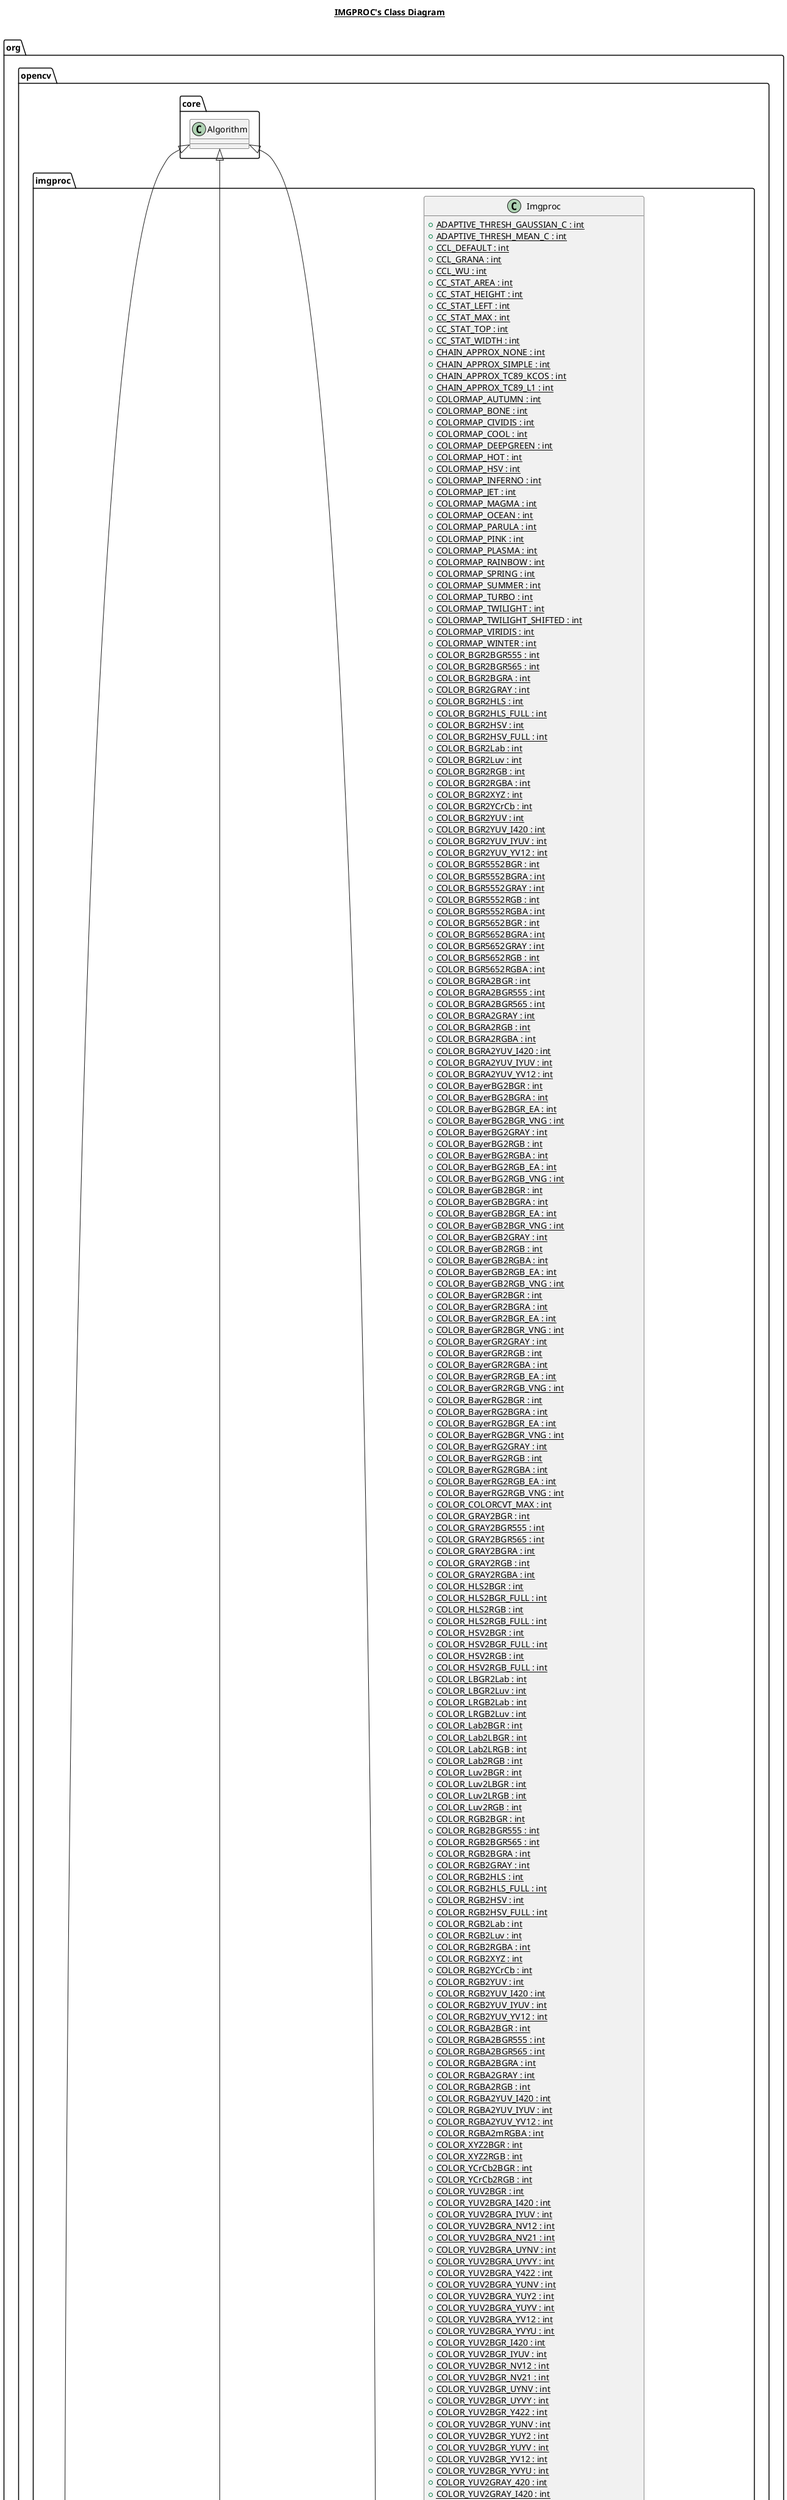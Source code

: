 @startuml

title __IMGPROC's Class Diagram__\n

  namespace org.opencv {
    namespace imgproc {
      class org.opencv.imgproc.CLAHE {
          {static} + __fromPtr__()
          + apply()
          + collectGarbage()
          + getClipLimit()
          + getTilesGridSize()
          + setClipLimit()
          + setTilesGridSize()
          # CLAHE()
          # finalize()
          {static} - apply_0()
          {static} - collectGarbage_0()
          {static} - delete()
          {static} - getClipLimit_0()
          {static} - getTilesGridSize_0()
          {static} - setClipLimit_0()
          {static} - setTilesGridSize_0()
      }
    }
  }
  

  namespace org.opencv {
    namespace imgproc {
      class org.opencv.imgproc.GeneralizedHough {
          {static} + __fromPtr__()
          + detect()
          + detect()
          + detect()
          + detect()
          + getCannyHighThresh()
          + getCannyLowThresh()
          + getDp()
          + getMaxBufferSize()
          + getMinDist()
          + setCannyHighThresh()
          + setCannyLowThresh()
          + setDp()
          + setMaxBufferSize()
          + setMinDist()
          + setTemplate()
          + setTemplate()
          + setTemplate()
          + setTemplate()
          # GeneralizedHough()
          # finalize()
          {static} - delete()
          {static} - detect_0()
          {static} - detect_1()
          {static} - detect_2()
          {static} - detect_3()
          {static} - getCannyHighThresh_0()
          {static} - getCannyLowThresh_0()
          {static} - getDp_0()
          {static} - getMaxBufferSize_0()
          {static} - getMinDist_0()
          {static} - setCannyHighThresh_0()
          {static} - setCannyLowThresh_0()
          {static} - setDp_0()
          {static} - setMaxBufferSize_0()
          {static} - setMinDist_0()
          {static} - setTemplate_0()
          {static} - setTemplate_1()
          {static} - setTemplate_2()
          {static} - setTemplate_3()
      }
    }
  }
  

  namespace org.opencv {
    namespace imgproc {
      class org.opencv.imgproc.GeneralizedHoughBallard {
          {static} + __fromPtr__()
          + getLevels()
          + getVotesThreshold()
          + setLevels()
          + setVotesThreshold()
          # GeneralizedHoughBallard()
          # finalize()
          {static} - delete()
          {static} - getLevels_0()
          {static} - getVotesThreshold_0()
          {static} - setLevels_0()
          {static} - setVotesThreshold_0()
      }
    }
  }
  

  namespace org.opencv {
    namespace imgproc {
      class org.opencv.imgproc.GeneralizedHoughGuil {
          {static} + __fromPtr__()
          + getAngleEpsilon()
          + getAngleStep()
          + getAngleThresh()
          + getLevels()
          + getMaxAngle()
          + getMaxScale()
          + getMinAngle()
          + getMinScale()
          + getPosThresh()
          + getScaleStep()
          + getScaleThresh()
          + getXi()
          + setAngleEpsilon()
          + setAngleStep()
          + setAngleThresh()
          + setLevels()
          + setMaxAngle()
          + setMaxScale()
          + setMinAngle()
          + setMinScale()
          + setPosThresh()
          + setScaleStep()
          + setScaleThresh()
          + setXi()
          # GeneralizedHoughGuil()
          # finalize()
          {static} - delete()
          {static} - getAngleEpsilon_0()
          {static} - getAngleStep_0()
          {static} - getAngleThresh_0()
          {static} - getLevels_0()
          {static} - getMaxAngle_0()
          {static} - getMaxScale_0()
          {static} - getMinAngle_0()
          {static} - getMinScale_0()
          {static} - getPosThresh_0()
          {static} - getScaleStep_0()
          {static} - getScaleThresh_0()
          {static} - getXi_0()
          {static} - setAngleEpsilon_0()
          {static} - setAngleStep_0()
          {static} - setAngleThresh_0()
          {static} - setLevels_0()
          {static} - setMaxAngle_0()
          {static} - setMaxScale_0()
          {static} - setMinAngle_0()
          {static} - setMinScale_0()
          {static} - setPosThresh_0()
          {static} - setScaleStep_0()
          {static} - setScaleThresh_0()
          {static} - setXi_0()
      }
    }
  }
  

  namespace org.opencv {
    namespace imgproc {
      class org.opencv.imgproc.Imgproc {
          {static} + ADAPTIVE_THRESH_GAUSSIAN_C : int
          {static} + ADAPTIVE_THRESH_MEAN_C : int
          {static} + CCL_DEFAULT : int
          {static} + CCL_GRANA : int
          {static} + CCL_WU : int
          {static} + CC_STAT_AREA : int
          {static} + CC_STAT_HEIGHT : int
          {static} + CC_STAT_LEFT : int
          {static} + CC_STAT_MAX : int
          {static} + CC_STAT_TOP : int
          {static} + CC_STAT_WIDTH : int
          {static} + CHAIN_APPROX_NONE : int
          {static} + CHAIN_APPROX_SIMPLE : int
          {static} + CHAIN_APPROX_TC89_KCOS : int
          {static} + CHAIN_APPROX_TC89_L1 : int
          {static} + COLORMAP_AUTUMN : int
          {static} + COLORMAP_BONE : int
          {static} + COLORMAP_CIVIDIS : int
          {static} + COLORMAP_COOL : int
          {static} + COLORMAP_DEEPGREEN : int
          {static} + COLORMAP_HOT : int
          {static} + COLORMAP_HSV : int
          {static} + COLORMAP_INFERNO : int
          {static} + COLORMAP_JET : int
          {static} + COLORMAP_MAGMA : int
          {static} + COLORMAP_OCEAN : int
          {static} + COLORMAP_PARULA : int
          {static} + COLORMAP_PINK : int
          {static} + COLORMAP_PLASMA : int
          {static} + COLORMAP_RAINBOW : int
          {static} + COLORMAP_SPRING : int
          {static} + COLORMAP_SUMMER : int
          {static} + COLORMAP_TURBO : int
          {static} + COLORMAP_TWILIGHT : int
          {static} + COLORMAP_TWILIGHT_SHIFTED : int
          {static} + COLORMAP_VIRIDIS : int
          {static} + COLORMAP_WINTER : int
          {static} + COLOR_BGR2BGR555 : int
          {static} + COLOR_BGR2BGR565 : int
          {static} + COLOR_BGR2BGRA : int
          {static} + COLOR_BGR2GRAY : int
          {static} + COLOR_BGR2HLS : int
          {static} + COLOR_BGR2HLS_FULL : int
          {static} + COLOR_BGR2HSV : int
          {static} + COLOR_BGR2HSV_FULL : int
          {static} + COLOR_BGR2Lab : int
          {static} + COLOR_BGR2Luv : int
          {static} + COLOR_BGR2RGB : int
          {static} + COLOR_BGR2RGBA : int
          {static} + COLOR_BGR2XYZ : int
          {static} + COLOR_BGR2YCrCb : int
          {static} + COLOR_BGR2YUV : int
          {static} + COLOR_BGR2YUV_I420 : int
          {static} + COLOR_BGR2YUV_IYUV : int
          {static} + COLOR_BGR2YUV_YV12 : int
          {static} + COLOR_BGR5552BGR : int
          {static} + COLOR_BGR5552BGRA : int
          {static} + COLOR_BGR5552GRAY : int
          {static} + COLOR_BGR5552RGB : int
          {static} + COLOR_BGR5552RGBA : int
          {static} + COLOR_BGR5652BGR : int
          {static} + COLOR_BGR5652BGRA : int
          {static} + COLOR_BGR5652GRAY : int
          {static} + COLOR_BGR5652RGB : int
          {static} + COLOR_BGR5652RGBA : int
          {static} + COLOR_BGRA2BGR : int
          {static} + COLOR_BGRA2BGR555 : int
          {static} + COLOR_BGRA2BGR565 : int
          {static} + COLOR_BGRA2GRAY : int
          {static} + COLOR_BGRA2RGB : int
          {static} + COLOR_BGRA2RGBA : int
          {static} + COLOR_BGRA2YUV_I420 : int
          {static} + COLOR_BGRA2YUV_IYUV : int
          {static} + COLOR_BGRA2YUV_YV12 : int
          {static} + COLOR_BayerBG2BGR : int
          {static} + COLOR_BayerBG2BGRA : int
          {static} + COLOR_BayerBG2BGR_EA : int
          {static} + COLOR_BayerBG2BGR_VNG : int
          {static} + COLOR_BayerBG2GRAY : int
          {static} + COLOR_BayerBG2RGB : int
          {static} + COLOR_BayerBG2RGBA : int
          {static} + COLOR_BayerBG2RGB_EA : int
          {static} + COLOR_BayerBG2RGB_VNG : int
          {static} + COLOR_BayerGB2BGR : int
          {static} + COLOR_BayerGB2BGRA : int
          {static} + COLOR_BayerGB2BGR_EA : int
          {static} + COLOR_BayerGB2BGR_VNG : int
          {static} + COLOR_BayerGB2GRAY : int
          {static} + COLOR_BayerGB2RGB : int
          {static} + COLOR_BayerGB2RGBA : int
          {static} + COLOR_BayerGB2RGB_EA : int
          {static} + COLOR_BayerGB2RGB_VNG : int
          {static} + COLOR_BayerGR2BGR : int
          {static} + COLOR_BayerGR2BGRA : int
          {static} + COLOR_BayerGR2BGR_EA : int
          {static} + COLOR_BayerGR2BGR_VNG : int
          {static} + COLOR_BayerGR2GRAY : int
          {static} + COLOR_BayerGR2RGB : int
          {static} + COLOR_BayerGR2RGBA : int
          {static} + COLOR_BayerGR2RGB_EA : int
          {static} + COLOR_BayerGR2RGB_VNG : int
          {static} + COLOR_BayerRG2BGR : int
          {static} + COLOR_BayerRG2BGRA : int
          {static} + COLOR_BayerRG2BGR_EA : int
          {static} + COLOR_BayerRG2BGR_VNG : int
          {static} + COLOR_BayerRG2GRAY : int
          {static} + COLOR_BayerRG2RGB : int
          {static} + COLOR_BayerRG2RGBA : int
          {static} + COLOR_BayerRG2RGB_EA : int
          {static} + COLOR_BayerRG2RGB_VNG : int
          {static} + COLOR_COLORCVT_MAX : int
          {static} + COLOR_GRAY2BGR : int
          {static} + COLOR_GRAY2BGR555 : int
          {static} + COLOR_GRAY2BGR565 : int
          {static} + COLOR_GRAY2BGRA : int
          {static} + COLOR_GRAY2RGB : int
          {static} + COLOR_GRAY2RGBA : int
          {static} + COLOR_HLS2BGR : int
          {static} + COLOR_HLS2BGR_FULL : int
          {static} + COLOR_HLS2RGB : int
          {static} + COLOR_HLS2RGB_FULL : int
          {static} + COLOR_HSV2BGR : int
          {static} + COLOR_HSV2BGR_FULL : int
          {static} + COLOR_HSV2RGB : int
          {static} + COLOR_HSV2RGB_FULL : int
          {static} + COLOR_LBGR2Lab : int
          {static} + COLOR_LBGR2Luv : int
          {static} + COLOR_LRGB2Lab : int
          {static} + COLOR_LRGB2Luv : int
          {static} + COLOR_Lab2BGR : int
          {static} + COLOR_Lab2LBGR : int
          {static} + COLOR_Lab2LRGB : int
          {static} + COLOR_Lab2RGB : int
          {static} + COLOR_Luv2BGR : int
          {static} + COLOR_Luv2LBGR : int
          {static} + COLOR_Luv2LRGB : int
          {static} + COLOR_Luv2RGB : int
          {static} + COLOR_RGB2BGR : int
          {static} + COLOR_RGB2BGR555 : int
          {static} + COLOR_RGB2BGR565 : int
          {static} + COLOR_RGB2BGRA : int
          {static} + COLOR_RGB2GRAY : int
          {static} + COLOR_RGB2HLS : int
          {static} + COLOR_RGB2HLS_FULL : int
          {static} + COLOR_RGB2HSV : int
          {static} + COLOR_RGB2HSV_FULL : int
          {static} + COLOR_RGB2Lab : int
          {static} + COLOR_RGB2Luv : int
          {static} + COLOR_RGB2RGBA : int
          {static} + COLOR_RGB2XYZ : int
          {static} + COLOR_RGB2YCrCb : int
          {static} + COLOR_RGB2YUV : int
          {static} + COLOR_RGB2YUV_I420 : int
          {static} + COLOR_RGB2YUV_IYUV : int
          {static} + COLOR_RGB2YUV_YV12 : int
          {static} + COLOR_RGBA2BGR : int
          {static} + COLOR_RGBA2BGR555 : int
          {static} + COLOR_RGBA2BGR565 : int
          {static} + COLOR_RGBA2BGRA : int
          {static} + COLOR_RGBA2GRAY : int
          {static} + COLOR_RGBA2RGB : int
          {static} + COLOR_RGBA2YUV_I420 : int
          {static} + COLOR_RGBA2YUV_IYUV : int
          {static} + COLOR_RGBA2YUV_YV12 : int
          {static} + COLOR_RGBA2mRGBA : int
          {static} + COLOR_XYZ2BGR : int
          {static} + COLOR_XYZ2RGB : int
          {static} + COLOR_YCrCb2BGR : int
          {static} + COLOR_YCrCb2RGB : int
          {static} + COLOR_YUV2BGR : int
          {static} + COLOR_YUV2BGRA_I420 : int
          {static} + COLOR_YUV2BGRA_IYUV : int
          {static} + COLOR_YUV2BGRA_NV12 : int
          {static} + COLOR_YUV2BGRA_NV21 : int
          {static} + COLOR_YUV2BGRA_UYNV : int
          {static} + COLOR_YUV2BGRA_UYVY : int
          {static} + COLOR_YUV2BGRA_Y422 : int
          {static} + COLOR_YUV2BGRA_YUNV : int
          {static} + COLOR_YUV2BGRA_YUY2 : int
          {static} + COLOR_YUV2BGRA_YUYV : int
          {static} + COLOR_YUV2BGRA_YV12 : int
          {static} + COLOR_YUV2BGRA_YVYU : int
          {static} + COLOR_YUV2BGR_I420 : int
          {static} + COLOR_YUV2BGR_IYUV : int
          {static} + COLOR_YUV2BGR_NV12 : int
          {static} + COLOR_YUV2BGR_NV21 : int
          {static} + COLOR_YUV2BGR_UYNV : int
          {static} + COLOR_YUV2BGR_UYVY : int
          {static} + COLOR_YUV2BGR_Y422 : int
          {static} + COLOR_YUV2BGR_YUNV : int
          {static} + COLOR_YUV2BGR_YUY2 : int
          {static} + COLOR_YUV2BGR_YUYV : int
          {static} + COLOR_YUV2BGR_YV12 : int
          {static} + COLOR_YUV2BGR_YVYU : int
          {static} + COLOR_YUV2GRAY_420 : int
          {static} + COLOR_YUV2GRAY_I420 : int
          {static} + COLOR_YUV2GRAY_IYUV : int
          {static} + COLOR_YUV2GRAY_NV12 : int
          {static} + COLOR_YUV2GRAY_NV21 : int
          {static} + COLOR_YUV2GRAY_UYNV : int
          {static} + COLOR_YUV2GRAY_UYVY : int
          {static} + COLOR_YUV2GRAY_Y422 : int
          {static} + COLOR_YUV2GRAY_YUNV : int
          {static} + COLOR_YUV2GRAY_YUY2 : int
          {static} + COLOR_YUV2GRAY_YUYV : int
          {static} + COLOR_YUV2GRAY_YV12 : int
          {static} + COLOR_YUV2GRAY_YVYU : int
          {static} + COLOR_YUV2RGB : int
          {static} + COLOR_YUV2RGBA_I420 : int
          {static} + COLOR_YUV2RGBA_IYUV : int
          {static} + COLOR_YUV2RGBA_NV12 : int
          {static} + COLOR_YUV2RGBA_NV21 : int
          {static} + COLOR_YUV2RGBA_UYNV : int
          {static} + COLOR_YUV2RGBA_UYVY : int
          {static} + COLOR_YUV2RGBA_Y422 : int
          {static} + COLOR_YUV2RGBA_YUNV : int
          {static} + COLOR_YUV2RGBA_YUY2 : int
          {static} + COLOR_YUV2RGBA_YUYV : int
          {static} + COLOR_YUV2RGBA_YV12 : int
          {static} + COLOR_YUV2RGBA_YVYU : int
          {static} + COLOR_YUV2RGB_I420 : int
          {static} + COLOR_YUV2RGB_IYUV : int
          {static} + COLOR_YUV2RGB_NV12 : int
          {static} + COLOR_YUV2RGB_NV21 : int
          {static} + COLOR_YUV2RGB_UYNV : int
          {static} + COLOR_YUV2RGB_UYVY : int
          {static} + COLOR_YUV2RGB_Y422 : int
          {static} + COLOR_YUV2RGB_YUNV : int
          {static} + COLOR_YUV2RGB_YUY2 : int
          {static} + COLOR_YUV2RGB_YUYV : int
          {static} + COLOR_YUV2RGB_YV12 : int
          {static} + COLOR_YUV2RGB_YVYU : int
          {static} + COLOR_YUV420p2BGR : int
          {static} + COLOR_YUV420p2BGRA : int
          {static} + COLOR_YUV420p2GRAY : int
          {static} + COLOR_YUV420p2RGB : int
          {static} + COLOR_YUV420p2RGBA : int
          {static} + COLOR_YUV420sp2BGR : int
          {static} + COLOR_YUV420sp2BGRA : int
          {static} + COLOR_YUV420sp2GRAY : int
          {static} + COLOR_YUV420sp2RGB : int
          {static} + COLOR_YUV420sp2RGBA : int
          {static} + COLOR_mRGBA2RGBA : int
          {static} + CONTOURS_MATCH_I1 : int
          {static} + CONTOURS_MATCH_I2 : int
          {static} + CONTOURS_MATCH_I3 : int
          {static} + CV_BILATERAL : int
          {static} + CV_BLUR : int
          {static} + CV_BLUR_NO_SCALE : int
          {static} + CV_CANNY_L2_GRADIENT : int
          {static} + CV_CHAIN_CODE : int
          {static} + CV_CLOCKWISE : int
          {static} + CV_COMP_BHATTACHARYYA : int
          {static} + CV_COMP_CHISQR : int
          {static} + CV_COMP_CHISQR_ALT : int
          {static} + CV_COMP_CORREL : int
          {static} + CV_COMP_HELLINGER : int
          {static} + CV_COMP_INTERSECT : int
          {static} + CV_COMP_KL_DIV : int
          {static} + CV_CONTOURS_MATCH_I1 : int
          {static} + CV_CONTOURS_MATCH_I2 : int
          {static} + CV_CONTOURS_MATCH_I3 : int
          {static} + CV_COUNTER_CLOCKWISE : int
          {static} + CV_DIST_C : int
          {static} + CV_DIST_FAIR : int
          {static} + CV_DIST_HUBER : int
          {static} + CV_DIST_L1 : int
          {static} + CV_DIST_L12 : int
          {static} + CV_DIST_L2 : int
          {static} + CV_DIST_LABEL_CCOMP : int
          {static} + CV_DIST_LABEL_PIXEL : int
          {static} + CV_DIST_MASK_3 : int
          {static} + CV_DIST_MASK_5 : int
          {static} + CV_DIST_MASK_PRECISE : int
          {static} + CV_DIST_USER : int
          {static} + CV_DIST_WELSCH : int
          {static} + CV_GAUSSIAN : int
          {static} + CV_GAUSSIAN_5x5 : int
          {static} + CV_HOUGH_GRADIENT : int
          {static} + CV_HOUGH_MULTI_SCALE : int
          {static} + CV_HOUGH_PROBABILISTIC : int
          {static} + CV_HOUGH_STANDARD : int
          {static} + CV_LINK_RUNS : int
          {static} + CV_MAX_SOBEL_KSIZE : int
          {static} + CV_MEDIAN : int
          {static} + CV_POLY_APPROX_DP : int
          {static} + CV_RGBA2mRGBA : int
          {static} + CV_SCHARR : int
          {static} + CV_SHAPE_CROSS : int
          {static} + CV_SHAPE_CUSTOM : int
          {static} + CV_SHAPE_ELLIPSE : int
          {static} + CV_SHAPE_RECT : int
          {static} + CV_WARP_FILL_OUTLIERS : int
          {static} + CV_WARP_INVERSE_MAP : int
          {static} + CV_mRGBA2RGBA : int
          {static} + DIST_C : int
          {static} + DIST_FAIR : int
          {static} + DIST_HUBER : int
          {static} + DIST_L1 : int
          {static} + DIST_L12 : int
          {static} + DIST_L2 : int
          {static} + DIST_LABEL_CCOMP : int
          {static} + DIST_LABEL_PIXEL : int
          {static} + DIST_MASK_3 : int
          {static} + DIST_MASK_5 : int
          {static} + DIST_MASK_PRECISE : int
          {static} + DIST_USER : int
          {static} + DIST_WELSCH : int
          {static} + FLOODFILL_FIXED_RANGE : int
          {static} + FLOODFILL_MASK_ONLY : int
          {static} + GC_BGD : int
          {static} + GC_EVAL : int
          {static} + GC_EVAL_FREEZE_MODEL : int
          {static} + GC_FGD : int
          {static} + GC_INIT_WITH_MASK : int
          {static} + GC_INIT_WITH_RECT : int
          {static} + GC_PR_BGD : int
          {static} + GC_PR_FGD : int
          {static} + HISTCMP_BHATTACHARYYA : int
          {static} + HISTCMP_CHISQR : int
          {static} + HISTCMP_CHISQR_ALT : int
          {static} + HISTCMP_CORREL : int
          {static} + HISTCMP_HELLINGER : int
          {static} + HISTCMP_INTERSECT : int
          {static} + HISTCMP_KL_DIV : int
          {static} + HOUGH_GRADIENT : int
          {static} + HOUGH_MULTI_SCALE : int
          {static} + HOUGH_PROBABILISTIC : int
          {static} + HOUGH_STANDARD : int
          {static} + INTERSECT_FULL : int
          {static} + INTERSECT_NONE : int
          {static} + INTERSECT_PARTIAL : int
          {static} + INTER_AREA : int
          {static} + INTER_BITS : int
          {static} + INTER_BITS2 : int
          {static} + INTER_CUBIC : int
          {static} + INTER_LANCZOS4 : int
          {static} + INTER_LINEAR : int
          {static} + INTER_LINEAR_EXACT : int
          {static} + INTER_MAX : int
          {static} + INTER_NEAREST : int
          {static} + INTER_NEAREST_EXACT : int
          {static} + INTER_TAB_SIZE : int
          {static} + INTER_TAB_SIZE2 : int
          {static} + LINE_4 : int
          {static} + LINE_8 : int
          {static} + LINE_AA : int
          {static} + LSD_REFINE_ADV : int
          {static} + LSD_REFINE_NONE : int
          {static} + LSD_REFINE_STD : int
          {static} + MARKER_CROSS : int
          {static} + MARKER_DIAMOND : int
          {static} + MARKER_SQUARE : int
          {static} + MARKER_STAR : int
          {static} + MARKER_TILTED_CROSS : int
          {static} + MARKER_TRIANGLE_DOWN : int
          {static} + MARKER_TRIANGLE_UP : int
          {static} + MORPH_BLACKHAT : int
          {static} + MORPH_CLOSE : int
          {static} + MORPH_CROSS : int
          {static} + MORPH_DILATE : int
          {static} + MORPH_ELLIPSE : int
          {static} + MORPH_ERODE : int
          {static} + MORPH_GRADIENT : int
          {static} + MORPH_HITMISS : int
          {static} + MORPH_OPEN : int
          {static} + MORPH_RECT : int
          {static} + MORPH_TOPHAT : int
          {static} + PROJ_SPHERICAL_EQRECT : int
          {static} + PROJ_SPHERICAL_ORTHO : int
          {static} + RETR_CCOMP : int
          {static} + RETR_EXTERNAL : int
          {static} + RETR_FLOODFILL : int
          {static} + RETR_LIST : int
          {static} + RETR_TREE : int
          {static} + THRESH_BINARY : int
          {static} + THRESH_BINARY_INV : int
          {static} + THRESH_MASK : int
          {static} + THRESH_OTSU : int
          {static} + THRESH_TOZERO : int
          {static} + THRESH_TOZERO_INV : int
          {static} + THRESH_TRIANGLE : int
          {static} + THRESH_TRUNC : int
          {static} + TM_CCOEFF : int
          {static} + TM_CCOEFF_NORMED : int
          {static} + TM_CCORR : int
          {static} + TM_CCORR_NORMED : int
          {static} + TM_SQDIFF : int
          {static} + TM_SQDIFF_NORMED : int
          {static} + WARP_FILL_OUTLIERS : int
          {static} + WARP_INVERSE_MAP : int
          {static} + WARP_POLAR_LINEAR : int
          {static} + WARP_POLAR_LOG : int
          {static} - CV_CHAIN_APPROX_NONE : int
          {static} - CV_CHAIN_APPROX_SIMPLE : int
          {static} - CV_CHAIN_APPROX_TC89_KCOS : int
          {static} - CV_CHAIN_APPROX_TC89_L1 : int
          {static} - CV_INTER_AREA : int
          {static} - CV_INTER_CUBIC : int
          {static} - CV_INTER_LANCZOS4 : int
          {static} - CV_INTER_LINEAR : int
          {static} - CV_INTER_NN : int
          {static} - CV_MOP_BLACKHAT : int
          {static} - CV_MOP_CLOSE : int
          {static} - CV_MOP_DILATE : int
          {static} - CV_MOP_ERODE : int
          {static} - CV_MOP_GRADIENT : int
          {static} - CV_MOP_OPEN : int
          {static} - CV_MOP_TOPHAT : int
          {static} - CV_RETR_CCOMP : int
          {static} - CV_RETR_EXTERNAL : int
          {static} - CV_RETR_FLOODFILL : int
          {static} - CV_RETR_LIST : int
          {static} - CV_RETR_TREE : int
          {static} - CV_THRESH_BINARY : int
          {static} - CV_THRESH_BINARY_INV : int
          {static} - CV_THRESH_MASK : int
          {static} - CV_THRESH_OTSU : int
          {static} - CV_THRESH_TOZERO : int
          {static} - CV_THRESH_TOZERO_INV : int
          {static} - CV_THRESH_TRIANGLE : int
          {static} - CV_THRESH_TRUNC : int
          {static} - IPL_BORDER_CONSTANT : int
          {static} - IPL_BORDER_REFLECT : int
          {static} - IPL_BORDER_REFLECT_101 : int
          {static} - IPL_BORDER_REPLICATE : int
          {static} - IPL_BORDER_TRANSPARENT : int
          {static} - IPL_BORDER_WRAP : int
          {static} + Canny()
          {static} + Canny()
          {static} + Canny()
          {static} + Canny()
          {static} + Canny()
          {static} + EMD()
          {static} + EMD()
          {static} + EMD()
          {static} + GaussianBlur()
          {static} + GaussianBlur()
          {static} + GaussianBlur()
          {static} + HoughCircles()
          {static} + HoughCircles()
          {static} + HoughCircles()
          {static} + HoughCircles()
          {static} + HoughCircles()
          {static} + HoughLines()
          {static} + HoughLines()
          {static} + HoughLines()
          {static} + HoughLines()
          {static} + HoughLines()
          {static} + HoughLinesP()
          {static} + HoughLinesP()
          {static} + HoughLinesP()
          {static} + HoughLinesPointSet()
          {static} + HuMoments()
          {static} + Laplacian()
          {static} + Laplacian()
          {static} + Laplacian()
          {static} + Laplacian()
          {static} + Laplacian()
          {static} + Scharr()
          {static} + Scharr()
          {static} + Scharr()
          {static} + Scharr()
          {static} + Sobel()
          {static} + Sobel()
          {static} + Sobel()
          {static} + Sobel()
          {static} + Sobel()
          {static} + accumulate()
          {static} + accumulate()
          {static} + accumulateProduct()
          {static} + accumulateProduct()
          {static} + accumulateSquare()
          {static} + accumulateSquare()
          {static} + accumulateWeighted()
          {static} + accumulateWeighted()
          {static} + adaptiveThreshold()
          {static} + applyColorMap()
          {static} + applyColorMap()
          {static} + approxPolyDP()
          {static} + arcLength()
          {static} + arrowedLine()
          {static} + arrowedLine()
          {static} + arrowedLine()
          {static} + arrowedLine()
          {static} + arrowedLine()
          {static} + bilateralFilter()
          {static} + bilateralFilter()
          {static} + blur()
          {static} + blur()
          {static} + blur()
          {static} + boundingRect()
          {static} + boxFilter()
          {static} + boxFilter()
          {static} + boxFilter()
          {static} + boxFilter()
          {static} + boxPoints()
          {static} + calcBackProject()
          {static} + calcHist()
          {static} + calcHist()
          {static} + circle()
          {static} + circle()
          {static} + circle()
          {static} + circle()
          {static} + clipLine()
          {static} + compareHist()
          {static} + connectedComponents()
          {static} + connectedComponents()
          {static} + connectedComponents()
          {static} + connectedComponentsWithAlgorithm()
          {static} + connectedComponentsWithStats()
          {static} + connectedComponentsWithStats()
          {static} + connectedComponentsWithStats()
          {static} + connectedComponentsWithStatsWithAlgorithm()
          {static} + contourArea()
          {static} + contourArea()
          {static} + convertMaps()
          {static} + convertMaps()
          {static} + convexHull()
          {static} + convexHull()
          {static} + convexityDefects()
          {static} + cornerEigenValsAndVecs()
          {static} + cornerEigenValsAndVecs()
          {static} + cornerHarris()
          {static} + cornerHarris()
          {static} + cornerMinEigenVal()
          {static} + cornerMinEigenVal()
          {static} + cornerMinEigenVal()
          {static} + cornerSubPix()
          {static} + createCLAHE()
          {static} + createCLAHE()
          {static} + createCLAHE()
          {static} + createGeneralizedHoughBallard()
          {static} + createGeneralizedHoughGuil()
          {static} + createHanningWindow()
          {static} + createLineSegmentDetector()
          {static} + createLineSegmentDetector()
          {static} + createLineSegmentDetector()
          {static} + createLineSegmentDetector()
          {static} + createLineSegmentDetector()
          {static} + createLineSegmentDetector()
          {static} + createLineSegmentDetector()
          {static} + createLineSegmentDetector()
          {static} + createLineSegmentDetector()
          {static} + cvtColor()
          {static} + cvtColor()
          {static} + cvtColorTwoPlane()
          {static} + demosaicing()
          {static} + demosaicing()
          {static} + dilate()
          {static} + dilate()
          {static} + dilate()
          {static} + dilate()
          {static} + dilate()
          {static} + distanceTransform()
          {static} + distanceTransform()
          {static} + distanceTransformWithLabels()
          {static} + distanceTransformWithLabels()
          {static} + drawContours()
          {static} + drawContours()
          {static} + drawContours()
          {static} + drawContours()
          {static} + drawContours()
          {static} + drawContours()
          {static} + drawMarker()
          {static} + drawMarker()
          {static} + drawMarker()
          {static} + drawMarker()
          {static} + drawMarker()
          {static} + ellipse()
          {static} + ellipse()
          {static} + ellipse()
          {static} + ellipse()
          {static} + ellipse()
          {static} + ellipse()
          {static} + ellipse()
          {static} + ellipse2Poly()
          {static} + equalizeHist()
          {static} + erode()
          {static} + erode()
          {static} + erode()
          {static} + erode()
          {static} + erode()
          {static} + fillConvexPoly()
          {static} + fillConvexPoly()
          {static} + fillConvexPoly()
          {static} + fillPoly()
          {static} + fillPoly()
          {static} + fillPoly()
          {static} + fillPoly()
          {static} + filter2D()
          {static} + filter2D()
          {static} + filter2D()
          {static} + filter2D()
          {static} + findContours()
          {static} + findContours()
          {static} + fitEllipse()
          {static} + fitEllipseAMS()
          {static} + fitEllipseDirect()
          {static} + fitLine()
          {static} + floodFill()
          {static} + floodFill()
          {static} + floodFill()
          {static} + floodFill()
          {static} + floodFill()
          {static} + getAffineTransform()
          {static} + getDefaultNewCameraMatrix()
          {static} + getDefaultNewCameraMatrix()
          {static} + getDefaultNewCameraMatrix()
          {static} + getDerivKernels()
          {static} + getDerivKernels()
          {static} + getDerivKernels()
          {static} + getFontScaleFromHeight()
          {static} + getFontScaleFromHeight()
          {static} + getGaborKernel()
          {static} + getGaborKernel()
          {static} + getGaborKernel()
          {static} + getGaussianKernel()
          {static} + getGaussianKernel()
          {static} + getPerspectiveTransform()
          {static} + getRectSubPix()
          {static} + getRectSubPix()
          {static} + getRotationMatrix2D()
          {static} + getStructuringElement()
          {static} + getStructuringElement()
          {static} + getTextSize()
          {static} + goodFeaturesToTrack()
          {static} + goodFeaturesToTrack()
          {static} + goodFeaturesToTrack()
          {static} + goodFeaturesToTrack()
          {static} + goodFeaturesToTrack()
          {static} + goodFeaturesToTrack()
          {static} + goodFeaturesToTrack()
          {static} + goodFeaturesToTrack()
          {static} + grabCut()
          {static} + grabCut()
          {static} + initUndistortRectifyMap()
          {static} + initWideAngleProjMap()
          {static} + initWideAngleProjMap()
          {static} + initWideAngleProjMap()
          {static} + integral()
          {static} + integral()
          {static} + integral2()
          {static} + integral2()
          {static} + integral2()
          {static} + integral3()
          {static} + integral3()
          {static} + integral3()
          {static} + intersectConvexConvex()
          {static} + intersectConvexConvex()
          {static} + invertAffineTransform()
          {static} + isContourConvex()
          {static} + line()
          {static} + line()
          {static} + line()
          {static} + line()
          {static} + linearPolar()
          {static} + logPolar()
          {static} + matchShapes()
          {static} + matchTemplate()
          {static} + matchTemplate()
          {static} + medianBlur()
          {static} + minAreaRect()
          {static} + minEnclosingCircle()
          {static} + minEnclosingTriangle()
          {static} + moments()
          {static} + moments()
          {static} + morphologyEx()
          {static} + morphologyEx()
          {static} + morphologyEx()
          {static} + morphologyEx()
          {static} + morphologyEx()
          {static} + phaseCorrelate()
          {static} + phaseCorrelate()
          {static} + phaseCorrelate()
          {static} + pointPolygonTest()
          {static} + polylines()
          {static} + polylines()
          {static} + polylines()
          {static} + polylines()
          {static} + preCornerDetect()
          {static} + preCornerDetect()
          {static} + putText()
          {static} + putText()
          {static} + putText()
          {static} + putText()
          {static} + pyrDown()
          {static} + pyrDown()
          {static} + pyrDown()
          {static} + pyrMeanShiftFiltering()
          {static} + pyrMeanShiftFiltering()
          {static} + pyrMeanShiftFiltering()
          {static} + pyrUp()
          {static} + pyrUp()
          {static} + pyrUp()
          {static} + rectangle()
          {static} + rectangle()
          {static} + rectangle()
          {static} + rectangle()
          {static} + remap()
          {static} + remap()
          {static} + remap()
          {static} + resize()
          {static} + resize()
          {static} + resize()
          {static} + resize()
          {static} + rotatedRectangleIntersection()
          {static} + sepFilter2D()
          {static} + sepFilter2D()
          {static} + sepFilter2D()
          {static} + sepFilter2D()
          {static} + spatialGradient()
          {static} + spatialGradient()
          {static} + spatialGradient()
          {static} + sqrBoxFilter()
          {static} + sqrBoxFilter()
          {static} + sqrBoxFilter()
          {static} + sqrBoxFilter()
          {static} + threshold()
          {static} + undistort()
          {static} + undistort()
          {static} + undistortPoints()
          {static} + undistortPoints()
          {static} + undistortPoints()
          {static} + undistortPointsIter()
          {static} + warpAffine()
          {static} + warpAffine()
          {static} + warpAffine()
          {static} + warpAffine()
          {static} + warpPerspective()
          {static} + warpPerspective()
          {static} + warpPerspective()
          {static} + warpPerspective()
          {static} + warpPolar()
          {static} + watershed()
          {static} - Canny_0()
          {static} - Canny_1()
          {static} - Canny_2()
          {static} - Canny_3()
          {static} - Canny_4()
          {static} - EMD_0()
          {static} - EMD_1()
          {static} - EMD_3()
          {static} - GaussianBlur_0()
          {static} - GaussianBlur_1()
          {static} - GaussianBlur_2()
          {static} - HoughCircles_0()
          {static} - HoughCircles_1()
          {static} - HoughCircles_2()
          {static} - HoughCircles_3()
          {static} - HoughCircles_4()
          {static} - HoughLinesP_0()
          {static} - HoughLinesP_1()
          {static} - HoughLinesP_2()
          {static} - HoughLinesPointSet_0()
          {static} - HoughLines_0()
          {static} - HoughLines_1()
          {static} - HoughLines_2()
          {static} - HoughLines_3()
          {static} - HoughLines_4()
          {static} - HuMoments_0()
          {static} - Laplacian_0()
          {static} - Laplacian_1()
          {static} - Laplacian_2()
          {static} - Laplacian_3()
          {static} - Laplacian_4()
          {static} - Scharr_0()
          {static} - Scharr_1()
          {static} - Scharr_2()
          {static} - Scharr_3()
          {static} - Sobel_0()
          {static} - Sobel_1()
          {static} - Sobel_2()
          {static} - Sobel_3()
          {static} - Sobel_4()
          {static} - accumulateProduct_0()
          {static} - accumulateProduct_1()
          {static} - accumulateSquare_0()
          {static} - accumulateSquare_1()
          {static} - accumulateWeighted_0()
          {static} - accumulateWeighted_1()
          {static} - accumulate_0()
          {static} - accumulate_1()
          {static} - adaptiveThreshold_0()
          {static} - applyColorMap_0()
          {static} - applyColorMap_1()
          {static} - approxPolyDP_0()
          {static} - arcLength_0()
          {static} - arrowedLine_0()
          {static} - arrowedLine_1()
          {static} - arrowedLine_2()
          {static} - arrowedLine_3()
          {static} - arrowedLine_4()
          {static} - bilateralFilter_0()
          {static} - bilateralFilter_1()
          {static} - blur_0()
          {static} - blur_1()
          {static} - blur_2()
          {static} - boundingRect_0()
          {static} - boxFilter_0()
          {static} - boxFilter_1()
          {static} - boxFilter_2()
          {static} - boxFilter_3()
          {static} - boxPoints_0()
          {static} - calcBackProject_0()
          {static} - calcHist_0()
          {static} - calcHist_1()
          {static} - circle_0()
          {static} - circle_1()
          {static} - circle_2()
          {static} - circle_3()
          {static} - clipLine_0()
          {static} - compareHist_0()
          {static} - connectedComponentsWithAlgorithm_0()
          {static} - connectedComponentsWithStatsWithAlgorithm_0()
          {static} - connectedComponentsWithStats_0()
          {static} - connectedComponentsWithStats_1()
          {static} - connectedComponentsWithStats_2()
          {static} - connectedComponents_0()
          {static} - connectedComponents_1()
          {static} - connectedComponents_2()
          {static} - contourArea_0()
          {static} - contourArea_1()
          {static} - convertMaps_0()
          {static} - convertMaps_1()
          {static} - convexHull_0()
          {static} - convexHull_2()
          {static} - convexityDefects_0()
          {static} - cornerEigenValsAndVecs_0()
          {static} - cornerEigenValsAndVecs_1()
          {static} - cornerHarris_0()
          {static} - cornerHarris_1()
          {static} - cornerMinEigenVal_0()
          {static} - cornerMinEigenVal_1()
          {static} - cornerMinEigenVal_2()
          {static} - cornerSubPix_0()
          {static} - createCLAHE_0()
          {static} - createCLAHE_1()
          {static} - createCLAHE_2()
          {static} - createGeneralizedHoughBallard_0()
          {static} - createGeneralizedHoughGuil_0()
          {static} - createHanningWindow_0()
          {static} - createLineSegmentDetector_0()
          {static} - createLineSegmentDetector_1()
          {static} - createLineSegmentDetector_2()
          {static} - createLineSegmentDetector_3()
          {static} - createLineSegmentDetector_4()
          {static} - createLineSegmentDetector_5()
          {static} - createLineSegmentDetector_6()
          {static} - createLineSegmentDetector_7()
          {static} - createLineSegmentDetector_8()
          {static} - cvtColorTwoPlane_0()
          {static} - cvtColor_0()
          {static} - cvtColor_1()
          {static} - demosaicing_0()
          {static} - demosaicing_1()
          {static} - dilate_0()
          {static} - dilate_1()
          {static} - dilate_2()
          {static} - dilate_3()
          {static} - dilate_4()
          {static} - distanceTransformWithLabels_0()
          {static} - distanceTransformWithLabels_1()
          {static} - distanceTransform_0()
          {static} - distanceTransform_1()
          {static} - drawContours_0()
          {static} - drawContours_1()
          {static} - drawContours_2()
          {static} - drawContours_3()
          {static} - drawContours_4()
          {static} - drawContours_5()
          {static} - drawMarker_0()
          {static} - drawMarker_1()
          {static} - drawMarker_2()
          {static} - drawMarker_3()
          {static} - drawMarker_4()
          {static} - ellipse2Poly_0()
          {static} - ellipse_0()
          {static} - ellipse_1()
          {static} - ellipse_2()
          {static} - ellipse_3()
          {static} - ellipse_4()
          {static} - ellipse_5()
          {static} - ellipse_6()
          {static} - equalizeHist_0()
          {static} - erode_0()
          {static} - erode_1()
          {static} - erode_2()
          {static} - erode_3()
          {static} - erode_4()
          {static} - fillConvexPoly_0()
          {static} - fillConvexPoly_1()
          {static} - fillConvexPoly_2()
          {static} - fillPoly_0()
          {static} - fillPoly_1()
          {static} - fillPoly_2()
          {static} - fillPoly_3()
          {static} - filter2D_0()
          {static} - filter2D_1()
          {static} - filter2D_2()
          {static} - filter2D_3()
          {static} - findContours_0()
          {static} - findContours_1()
          {static} - fitEllipseAMS_0()
          {static} - fitEllipseDirect_0()
          {static} - fitEllipse_0()
          {static} - fitLine_0()
          {static} - floodFill_0()
          {static} - floodFill_1()
          {static} - floodFill_2()
          {static} - floodFill_3()
          {static} - floodFill_4()
          {static} - getAffineTransform_0()
          {static} - getDefaultNewCameraMatrix_0()
          {static} - getDefaultNewCameraMatrix_1()
          {static} - getDefaultNewCameraMatrix_2()
          {static} - getDerivKernels_0()
          {static} - getDerivKernels_1()
          {static} - getDerivKernels_2()
          {static} - getFontScaleFromHeight_0()
          {static} - getFontScaleFromHeight_1()
          {static} - getGaborKernel_0()
          {static} - getGaborKernel_1()
          {static} - getGaborKernel_2()
          {static} - getGaussianKernel_0()
          {static} - getGaussianKernel_1()
          {static} - getPerspectiveTransform_0()
          {static} - getRectSubPix_0()
          {static} - getRectSubPix_1()
          {static} - getRotationMatrix2D_0()
          {static} - getStructuringElement_0()
          {static} - getStructuringElement_1()
          {static} - goodFeaturesToTrack_0()
          {static} - goodFeaturesToTrack_1()
          {static} - goodFeaturesToTrack_2()
          {static} - goodFeaturesToTrack_3()
          {static} - goodFeaturesToTrack_4()
          {static} - goodFeaturesToTrack_5()
          {static} - goodFeaturesToTrack_6()
          {static} - goodFeaturesToTrack_7()
          {static} - grabCut_0()
          {static} - grabCut_1()
          {static} - initUndistortRectifyMap_0()
          {static} - initWideAngleProjMap_0()
          {static} - initWideAngleProjMap_1()
          {static} - initWideAngleProjMap_2()
          {static} - integral2_0()
          {static} - integral2_1()
          {static} - integral2_2()
          {static} - integral3_0()
          {static} - integral3_1()
          {static} - integral3_2()
          {static} - integral_0()
          {static} - integral_1()
          {static} - intersectConvexConvex_0()
          {static} - intersectConvexConvex_1()
          {static} - invertAffineTransform_0()
          {static} - isContourConvex_0()
          {static} - line_0()
          {static} - line_1()
          {static} - line_2()
          {static} - line_3()
          {static} - linearPolar_0()
          {static} - logPolar_0()
          {static} - matchShapes_0()
          {static} - matchTemplate_0()
          {static} - matchTemplate_1()
          {static} - medianBlur_0()
          {static} - minAreaRect_0()
          {static} - minEnclosingCircle_0()
          {static} - minEnclosingTriangle_0()
          {static} - moments_0()
          {static} - moments_1()
          {static} - morphologyEx_0()
          {static} - morphologyEx_1()
          {static} - morphologyEx_2()
          {static} - morphologyEx_3()
          {static} - morphologyEx_4()
          {static} - n_getTextSize()
          {static} - phaseCorrelate_0()
          {static} - phaseCorrelate_1()
          {static} - phaseCorrelate_2()
          {static} - pointPolygonTest_0()
          {static} - polylines_0()
          {static} - polylines_1()
          {static} - polylines_2()
          {static} - polylines_3()
          {static} - preCornerDetect_0()
          {static} - preCornerDetect_1()
          {static} - putText_0()
          {static} - putText_1()
          {static} - putText_2()
          {static} - putText_3()
          {static} - pyrDown_0()
          {static} - pyrDown_1()
          {static} - pyrDown_2()
          {static} - pyrMeanShiftFiltering_0()
          {static} - pyrMeanShiftFiltering_1()
          {static} - pyrMeanShiftFiltering_2()
          {static} - pyrUp_0()
          {static} - pyrUp_1()
          {static} - pyrUp_2()
          {static} - rectangle_0()
          {static} - rectangle_1()
          {static} - rectangle_2()
          {static} - rectangle_3()
          {static} - remap_0()
          {static} - remap_1()
          {static} - remap_2()
          {static} - resize_0()
          {static} - resize_1()
          {static} - resize_2()
          {static} - resize_3()
          {static} - rotatedRectangleIntersection_0()
          {static} - sepFilter2D_0()
          {static} - sepFilter2D_1()
          {static} - sepFilter2D_2()
          {static} - sepFilter2D_3()
          {static} - spatialGradient_0()
          {static} - spatialGradient_1()
          {static} - spatialGradient_2()
          {static} - sqrBoxFilter_0()
          {static} - sqrBoxFilter_1()
          {static} - sqrBoxFilter_2()
          {static} - sqrBoxFilter_3()
          {static} - threshold_0()
          {static} - undistortPointsIter_0()
          {static} - undistortPoints_0()
          {static} - undistortPoints_1()
          {static} - undistortPoints_2()
          {static} - undistort_0()
          {static} - undistort_1()
          {static} - warpAffine_0()
          {static} - warpAffine_1()
          {static} - warpAffine_2()
          {static} - warpAffine_3()
          {static} - warpPerspective_0()
          {static} - warpPerspective_1()
          {static} - warpPerspective_2()
          {static} - warpPerspective_3()
          {static} - warpPolar_0()
          {static} - watershed_0()
      }
    }
  }
  

  namespace org.opencv {
    namespace imgproc {
      class org.opencv.imgproc.LineSegmentDetector {
          {static} + __fromPtr__()
          + compareSegments()
          + compareSegments()
          + detect()
          + detect()
          + detect()
          + detect()
          + drawSegments()
          # LineSegmentDetector()
          # finalize()
          {static} - compareSegments_0()
          {static} - compareSegments_1()
          {static} - delete()
          {static} - detect_0()
          {static} - detect_1()
          {static} - detect_2()
          {static} - detect_3()
          {static} - drawSegments_0()
      }
    }
  }
  

  namespace org.opencv {
    namespace imgproc {
      class org.opencv.imgproc.Moments {
          + m00 : double
          + m01 : double
          + m02 : double
          + m03 : double
          + m10 : double
          + m11 : double
          + m12 : double
          + m20 : double
          + m21 : double
          + m30 : double
          + mu02 : double
          + mu03 : double
          + mu11 : double
          + mu12 : double
          + mu20 : double
          + mu21 : double
          + mu30 : double
          + nu02 : double
          + nu03 : double
          + nu11 : double
          + nu12 : double
          + nu20 : double
          + nu21 : double
          + nu30 : double
          + Moments()
          + Moments()
          + Moments()
          + get_m00()
          + get_m01()
          + get_m02()
          + get_m03()
          + get_m10()
          + get_m11()
          + get_m12()
          + get_m20()
          + get_m21()
          + get_m30()
          + get_mu02()
          + get_mu03()
          + get_mu11()
          + get_mu12()
          + get_mu20()
          + get_mu21()
          + get_mu30()
          + get_nu02()
          + get_nu03()
          + get_nu11()
          + get_nu12()
          + get_nu20()
          + get_nu21()
          + get_nu30()
          + set()
          + set_m00()
          + set_m01()
          + set_m02()
          + set_m03()
          + set_m10()
          + set_m11()
          + set_m12()
          + set_m20()
          + set_m21()
          + set_m30()
          + set_mu02()
          + set_mu03()
          + set_mu11()
          + set_mu12()
          + set_mu20()
          + set_mu21()
          + set_mu30()
          + set_nu02()
          + set_nu03()
          + set_nu11()
          + set_nu12()
          + set_nu20()
          + set_nu21()
          + set_nu30()
          + toString()
          # completeState()
      }
    }
  }
  

  namespace org.opencv {
    namespace imgproc {
      class org.opencv.imgproc.Subdiv2D {
          {static} + NEXT_AROUND_DST : int
          {static} + NEXT_AROUND_LEFT : int
          {static} + NEXT_AROUND_ORG : int
          {static} + NEXT_AROUND_RIGHT : int
          {static} + PREV_AROUND_DST : int
          {static} + PREV_AROUND_LEFT : int
          {static} + PREV_AROUND_ORG : int
          {static} + PREV_AROUND_RIGHT : int
          {static} + PTLOC_ERROR : int
          {static} + PTLOC_INSIDE : int
          {static} + PTLOC_ON_EDGE : int
          {static} + PTLOC_OUTSIDE_RECT : int
          {static} + PTLOC_VERTEX : int
          # nativeObj : long
          + Subdiv2D()
          + Subdiv2D()
          {static} + __fromPtr__()
          + edgeDst()
          + edgeDst()
          + edgeOrg()
          + edgeOrg()
          + findNearest()
          + findNearest()
          + getEdge()
          + getEdgeList()
          + getLeadingEdgeList()
          + getNativeObjAddr()
          + getTriangleList()
          + getVertex()
          + getVertex()
          + getVoronoiFacetList()
          + initDelaunay()
          + insert()
          + insert()
          + locate()
          + nextEdge()
          + rotateEdge()
          + symEdge()
          # Subdiv2D()
          # finalize()
          {static} - Subdiv2D_0()
          {static} - Subdiv2D_1()
          {static} - delete()
          {static} - edgeDst_0()
          {static} - edgeDst_1()
          {static} - edgeOrg_0()
          {static} - edgeOrg_1()
          {static} - findNearest_0()
          {static} - findNearest_1()
          {static} - getEdgeList_0()
          {static} - getEdge_0()
          {static} - getLeadingEdgeList_0()
          {static} - getTriangleList_0()
          {static} - getVertex_0()
          {static} - getVertex_1()
          {static} - getVoronoiFacetList_0()
          {static} - initDelaunay_0()
          {static} - insert_0()
          {static} - insert_1()
          {static} - locate_0()
          {static} - nextEdge_0()
          {static} - rotateEdge_0()
          {static} - symEdge_0()
      }
    }
  }
  

  org.opencv.imgproc.CLAHE -up-|> org.opencv.core.Algorithm
  org.opencv.imgproc.GeneralizedHough -up-|> org.opencv.core.Algorithm
  org.opencv.imgproc.GeneralizedHoughBallard -up-|> org.opencv.imgproc.GeneralizedHough
  org.opencv.imgproc.GeneralizedHoughGuil -up-|> org.opencv.imgproc.GeneralizedHough
  org.opencv.imgproc.LineSegmentDetector -up-|> org.opencv.core.Algorithm


right footer


PlantUML diagram generated by SketchIt! (https://bitbucket.org/pmesmeur/sketch.it)
For more information about this tool, please contact philippe.mesmeur@gmail.com
endfooter

@enduml
